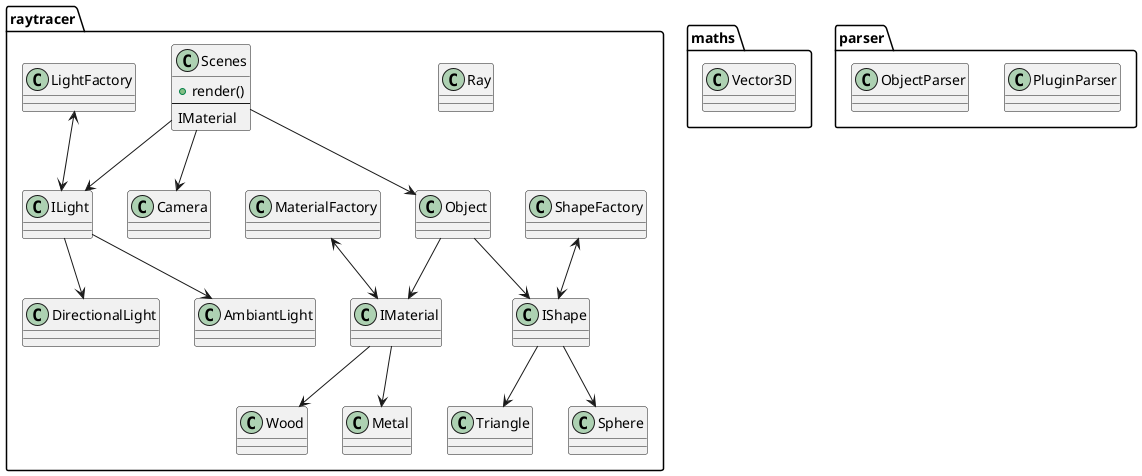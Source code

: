 @startuml
'https://plantuml.com/class-diagram

namespace raytracer {
    class Ray
    class ShapeFactory
    class IShape
    class Triangle
    class Sphere

    ShapeFactory <--> IShape
    IShape --> Triangle
    IShape --> Sphere

    class ILight
    class LightFactory
    class AmbiantLight
    class DirectionalLight

    LightFactory <--> ILight
    ILight --> AmbiantLight
    ILight --> DirectionalLight

    class IMaterial
    class MaterialFactory
    class Wood
    class Metal

    MaterialFactory <--> IMaterial
    IMaterial --> Wood
    IMaterial --> Metal

    class Camera
    class Scenes {
        +render()
        --
        IMaterial
    }

    class Object

    Object --> IShape
    Object --> IMaterial

    Scenes --> Object
    Scenes --> Camera
    Scenes --> ILight
}

namespace maths {
    class Vector3D
    class Vector3D
}

namespace parser {
    class PluginParser
    class ObjectParser
}

@endl